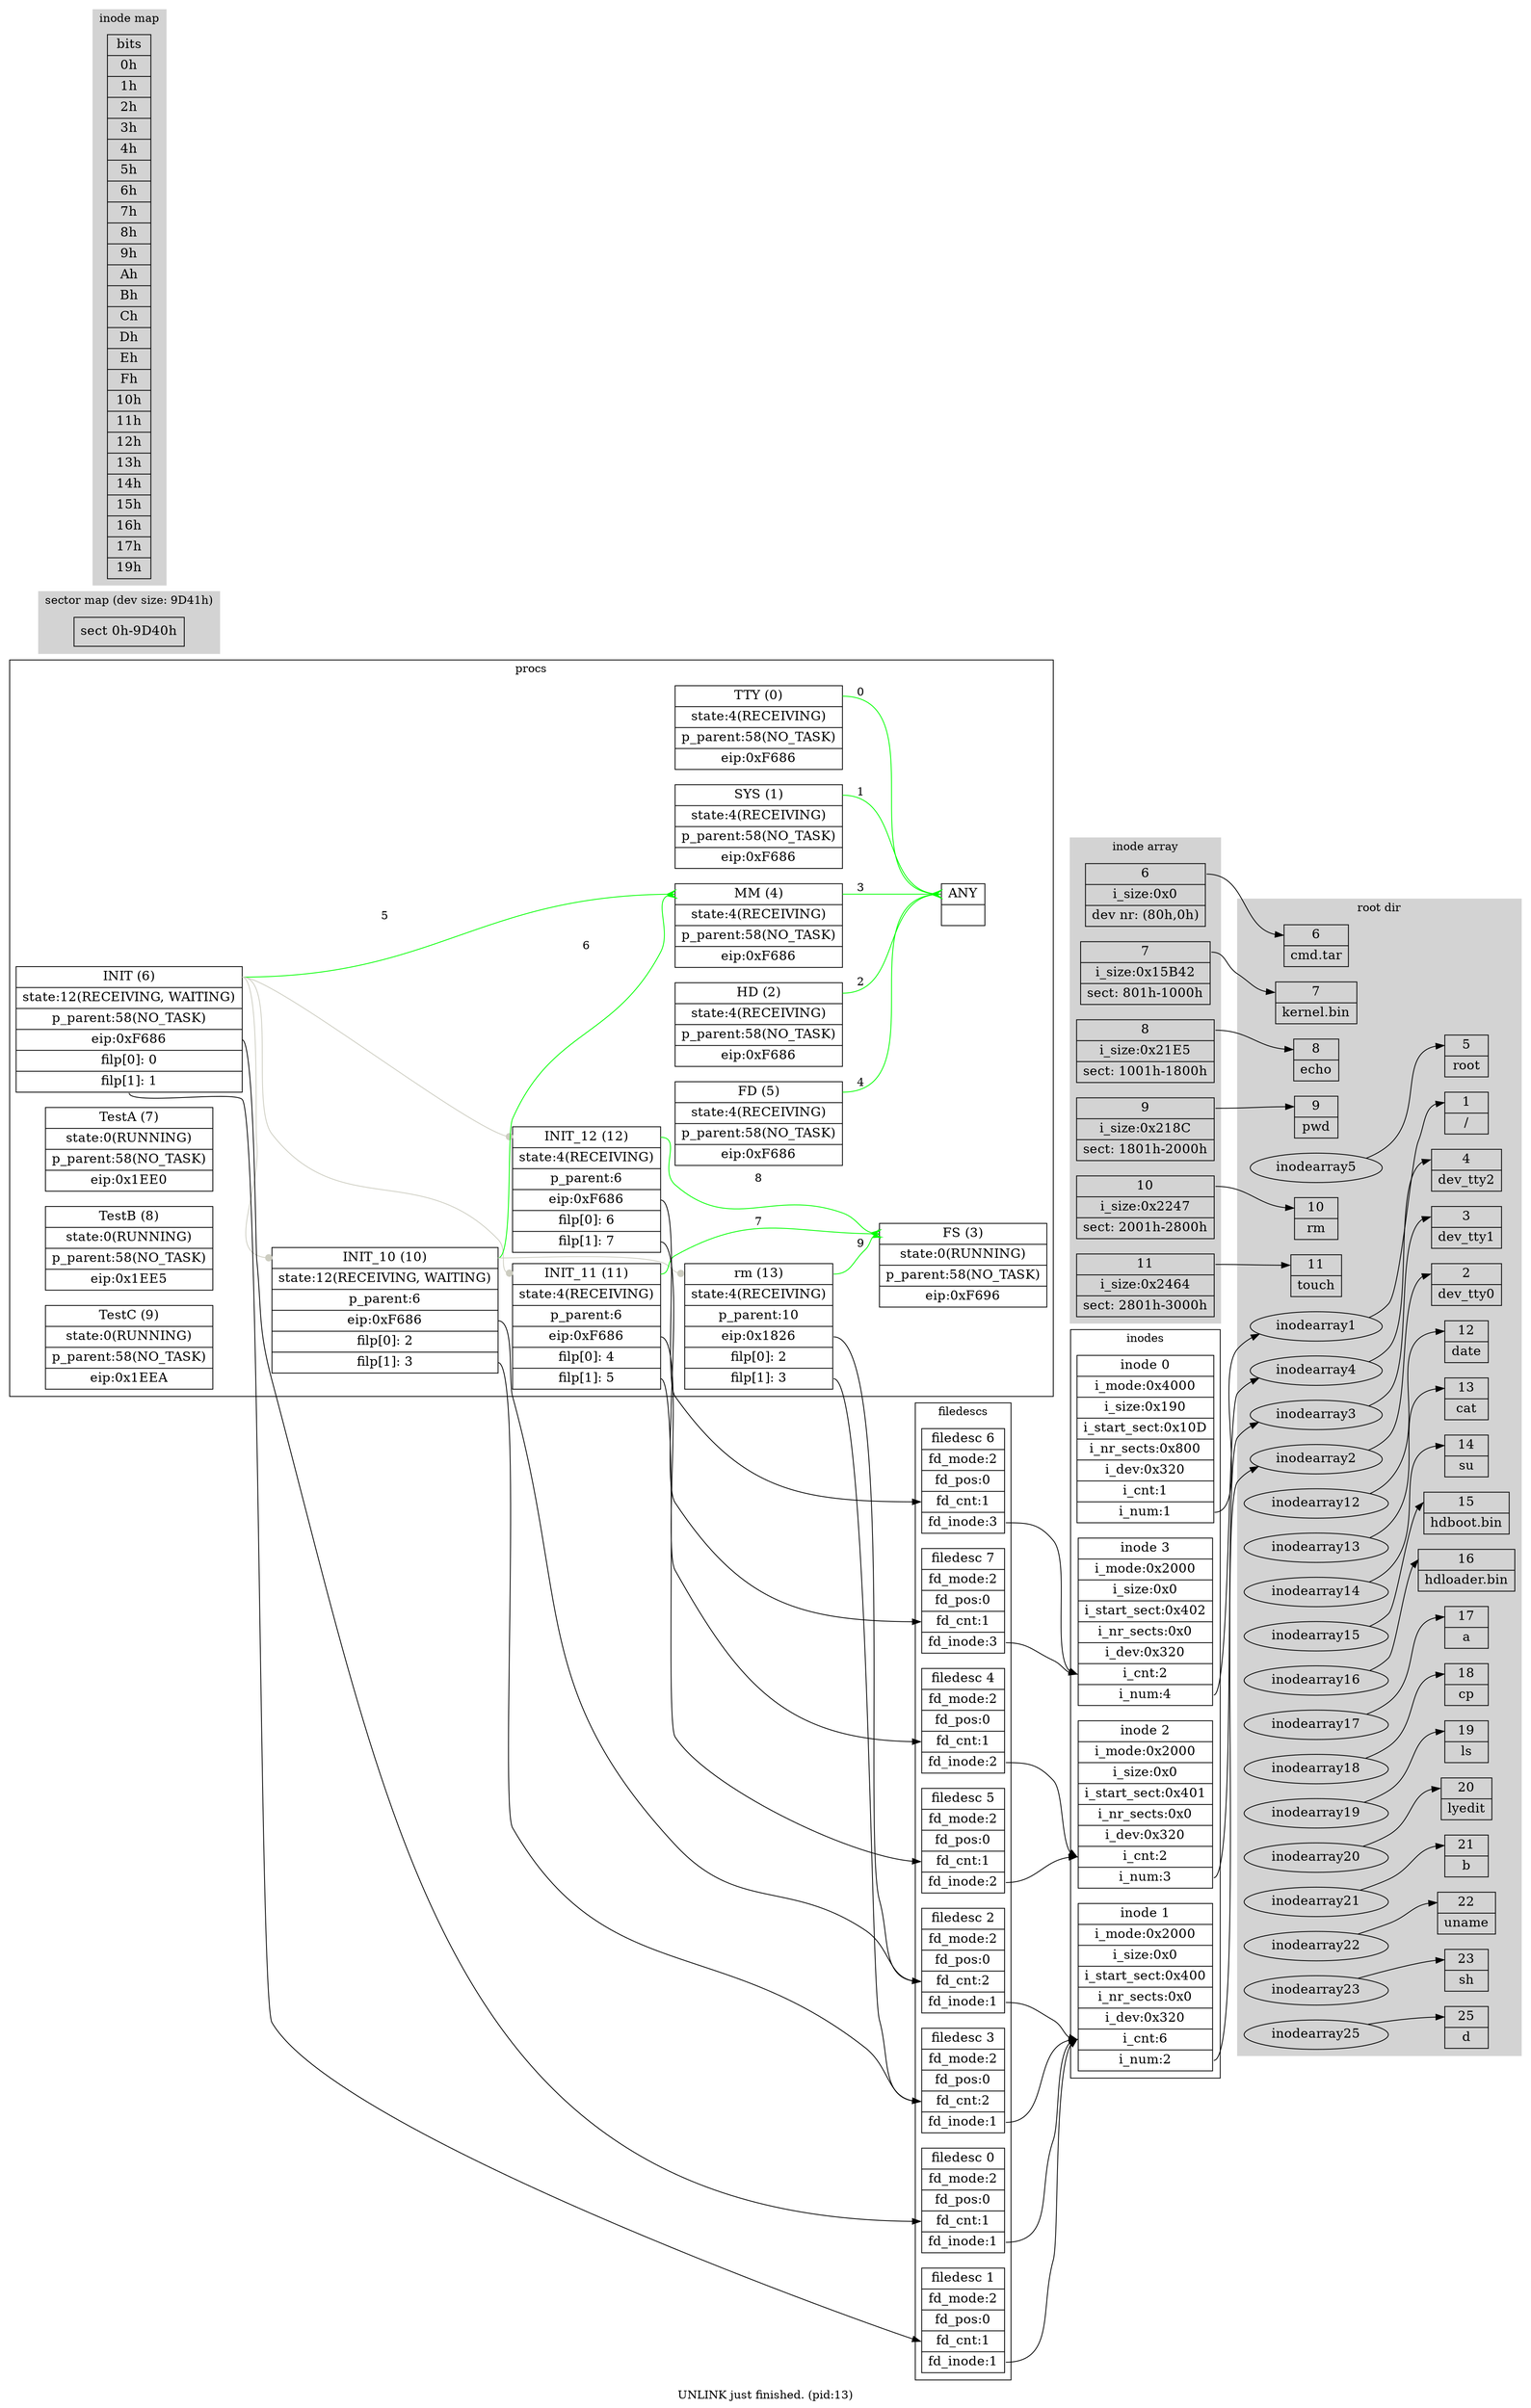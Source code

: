 digraph filedesc00 {
graph [
rankdir = "LR"
];
node [
fontsize = "16"
shape = "ellipse"
];
edge [
];

subgraph cluster_0 {
"proc0" [
label = "<f0>TTY (0) |<f1> state:4(RECEIVING)|<f2> p_parent:58(NO_TASK)|<f3> eip:0xF686 "
shape = "record"
];
"proc1" [
label = "<f0>SYS (1) |<f1> state:4(RECEIVING)|<f2> p_parent:58(NO_TASK)|<f3> eip:0xF686 "
shape = "record"
];
"proc2" [
label = "<f0>HD (2) |<f1> state:4(RECEIVING)|<f2> p_parent:58(NO_TASK)|<f3> eip:0xF686 "
shape = "record"
];
"proc3" [
label = "<f0>FS (3) |<f1> state:0(RUNNING)|<f2> p_parent:58(NO_TASK)|<f3> eip:0xF696 "
shape = "record"
];
"proc4" [
label = "<f0>MM (4) |<f1> state:4(RECEIVING)|<f2> p_parent:58(NO_TASK)|<f3> eip:0xF686 "
shape = "record"
];
"proc5" [
label = "<f0>FD (5) |<f1> state:4(RECEIVING)|<f2> p_parent:58(NO_TASK)|<f3> eip:0xF686 "
shape = "record"
];
"proc6" [
label = "<f0>INIT (6) |<f1> state:12(RECEIVING, WAITING)|<f2> p_parent:58(NO_TASK)|<f3> eip:0xF686 |<f3> filp[0]: 0 |<f4> filp[1]: 1 "
shape = "record"
];
"proc7" [
label = "<f0>TestA (7) |<f1> state:0(RUNNING)|<f2> p_parent:58(NO_TASK)|<f3> eip:0x1EE0 "
shape = "record"
];
"proc8" [
label = "<f0>TestB (8) |<f1> state:0(RUNNING)|<f2> p_parent:58(NO_TASK)|<f3> eip:0x1EE5 "
shape = "record"
];
"proc9" [
label = "<f0>TestC (9) |<f1> state:0(RUNNING)|<f2> p_parent:58(NO_TASK)|<f3> eip:0x1EEA "
shape = "record"
];
"proc10" [
label = "<f0>INIT_10 (10) |<f1> state:12(RECEIVING, WAITING)|<f2> p_parent:6|<f3> eip:0xF686 |<f3> filp[0]: 2 |<f4> filp[1]: 3 "
shape = "record"
];
"proc11" [
label = "<f0>INIT_11 (11) |<f1> state:4(RECEIVING)|<f2> p_parent:6|<f3> eip:0xF686 |<f3> filp[0]: 4 |<f4> filp[1]: 5 "
shape = "record"
];
"proc12" [
label = "<f0>INIT_12 (12) |<f1> state:4(RECEIVING)|<f2> p_parent:6|<f3> eip:0xF686 |<f3> filp[0]: 6 |<f4> filp[1]: 7 "
shape = "record"
];
"proc13" [
label = "<f0>rm (13) |<f1> state:4(RECEIVING)|<f2> p_parent:10|<f3> eip:0x1826 |<f3> filp[0]: 2 |<f4> filp[1]: 3 "
shape = "record"
];
"proc48" [
label = "<f0>ANY |<f1> "
shape = "record"
];
label = "procs";
}

subgraph cluster_1 {
"filedesc0" [
label = "<f0>filedesc 0|<f1> fd_mode:2|<f2> fd_pos:0|<f3> fd_cnt:1|<f4> fd_inode:1 "
shape = "record"
];
"filedesc1" [
label = "<f0>filedesc 1|<f1> fd_mode:2|<f2> fd_pos:0|<f3> fd_cnt:1|<f4> fd_inode:1 "
shape = "record"
];
"filedesc2" [
label = "<f0>filedesc 2|<f1> fd_mode:2|<f2> fd_pos:0|<f3> fd_cnt:2|<f4> fd_inode:1 "
shape = "record"
];
"filedesc3" [
label = "<f0>filedesc 3|<f1> fd_mode:2|<f2> fd_pos:0|<f3> fd_cnt:2|<f4> fd_inode:1 "
shape = "record"
];
"filedesc4" [
label = "<f0>filedesc 4|<f1> fd_mode:2|<f2> fd_pos:0|<f3> fd_cnt:1|<f4> fd_inode:2 "
shape = "record"
];
"filedesc5" [
label = "<f0>filedesc 5|<f1> fd_mode:2|<f2> fd_pos:0|<f3> fd_cnt:1|<f4> fd_inode:2 "
shape = "record"
];
"filedesc6" [
label = "<f0>filedesc 6|<f1> fd_mode:2|<f2> fd_pos:0|<f3> fd_cnt:1|<f4> fd_inode:3 "
shape = "record"
];
"filedesc7" [
label = "<f0>filedesc 7|<f1> fd_mode:2|<f2> fd_pos:0|<f3> fd_cnt:1|<f4> fd_inode:3 "
shape = "record"
];
label = "filedescs";
}

subgraph cluster_2 {
"inode0" [
label = "<f0>inode 0|<f1> i_mode:0x4000|<f2> i_size:0x190|<f3> i_start_sect:0x10D|<f4> i_nr_sects:0x800|<f5> i_dev:0x320|<f6> i_cnt:1|<f7> i_num:1 "
shape = "record"
];
"inode1" [
label = "<f0>inode 1|<f1> i_mode:0x2000|<f2> i_size:0x0|<f3> i_start_sect:0x400|<f4> i_nr_sects:0x0|<f5> i_dev:0x320|<f6> i_cnt:6|<f7> i_num:2 "
shape = "record"
];
"inode2" [
label = "<f0>inode 2|<f1> i_mode:0x2000|<f2> i_size:0x0|<f3> i_start_sect:0x401|<f4> i_nr_sects:0x0|<f5> i_dev:0x320|<f6> i_cnt:2|<f7> i_num:3 "
shape = "record"
];
"inode3" [
label = "<f0>inode 3|<f1> i_mode:0x2000|<f2> i_size:0x0|<f3> i_start_sect:0x402|<f4> i_nr_sects:0x0|<f5> i_dev:0x320|<f6> i_cnt:2|<f7> i_num:4 "
shape = "record"
];
label = "inodes";
}

subgraph cluster_3 {

style=filled;

color=lightgrey;
"sector 0h" [
label = "<f0>sect 0h-9D40h "
shape = "record"
];
label = "sector map (dev size: 9D41h)";
}

subgraph cluster_4 {

style=filled;

color=lightgrey;
"imap" [
label = "<f0>bits| 0h | 1h | 2h | 3h | 4h | 5h | 6h | 7h | 8h | 9h | Ah | Bh | Ch | Dh | Eh | Fh | 10h | 11h | 12h | 13h | 14h | 15h | 16h | 17h | 19h "
shape = "record"
];
label = "inode map";
}

subgraph cluster_5 {

style=filled;

color=lightgrey;
"inodearray6" [
label = "<f0> 6|<f2> i_size:0x0|<f3> dev nr: (80h,0h) "
shape = "record"
];
"inodearray7" [
label = "<f0> 7|<f2> i_size:0x15B42|<f3> sect: 801h-1000h "
shape = "record"
];
"inodearray8" [
label = "<f0> 8|<f2> i_size:0x21E5|<f3> sect: 1001h-1800h "
shape = "record"
];
"inodearray9" [
label = "<f0> 9|<f2> i_size:0x218C|<f3> sect: 1801h-2000h "
shape = "record"
];
"inodearray10" [
label = "<f0> 10|<f2> i_size:0x2247|<f3> sect: 2001h-2800h "
shape = "record"
];
"inodearray11" [
label = "<f0> 11|<f2> i_size:0x2464|<f3> sect: 2801h-3000h "
shape = "record"
];
label = "inode array";
}

subgraph cluster_6 {

style=filled;

color=lightgrey;
"rootdirent1" [
label = "<f0> 1|<f2> / "
shape = "record"
];
"inodearray1":f0 -> "rootdirent1":f0;
"rootdirent2" [
label = "<f0> 2|<f2> dev_tty0 "
shape = "record"
];
"inodearray2":f0 -> "rootdirent2":f0;
"rootdirent3" [
label = "<f0> 3|<f2> dev_tty1 "
shape = "record"
];
"inodearray3":f0 -> "rootdirent3":f0;
"rootdirent4" [
label = "<f0> 4|<f2> dev_tty2 "
shape = "record"
];
"inodearray4":f0 -> "rootdirent4":f0;
"rootdirent5" [
label = "<f0> 5|<f2> root "
shape = "record"
];
"inodearray5":f0 -> "rootdirent5":f0;
"rootdirent6" [
label = "<f0> 6|<f2> cmd.tar "
shape = "record"
];
"inodearray6":f0 -> "rootdirent6":f0;
"rootdirent7" [
label = "<f0> 7|<f2> kernel.bin "
shape = "record"
];
"inodearray7":f0 -> "rootdirent7":f0;
"rootdirent8" [
label = "<f0> 8|<f2> echo "
shape = "record"
];
"inodearray8":f0 -> "rootdirent8":f0;
"rootdirent9" [
label = "<f0> 9|<f2> pwd "
shape = "record"
];
"inodearray9":f0 -> "rootdirent9":f0;
"rootdirent10" [
label = "<f0> 10|<f2> rm "
shape = "record"
];
"inodearray10":f0 -> "rootdirent10":f0;
"rootdirent11" [
label = "<f0> 11|<f2> touch "
shape = "record"
];
"inodearray11":f0 -> "rootdirent11":f0;
"rootdirent12" [
label = "<f0> 12|<f2> date "
shape = "record"
];
"inodearray12":f0 -> "rootdirent12":f0;
"rootdirent13" [
label = "<f0> 13|<f2> cat "
shape = "record"
];
"inodearray13":f0 -> "rootdirent13":f0;
"rootdirent14" [
label = "<f0> 14|<f2> su "
shape = "record"
];
"inodearray14":f0 -> "rootdirent14":f0;
"rootdirent15" [
label = "<f0> 15|<f2> hdboot.bin "
shape = "record"
];
"inodearray15":f0 -> "rootdirent15":f0;
"rootdirent16" [
label = "<f0> 16|<f2> hdloader.bin "
shape = "record"
];
"inodearray16":f0 -> "rootdirent16":f0;
"rootdirent17" [
label = "<f0> 17|<f2> a "
shape = "record"
];
"inodearray17":f0 -> "rootdirent17":f0;
"rootdirent18" [
label = "<f0> 18|<f2> cp "
shape = "record"
];
"inodearray18":f0 -> "rootdirent18":f0;
"rootdirent19" [
label = "<f0> 19|<f2> ls "
shape = "record"
];
"inodearray19":f0 -> "rootdirent19":f0;
"rootdirent20" [
label = "<f0> 20|<f2> lyedit "
shape = "record"
];
"inodearray20":f0 -> "rootdirent20":f0;
"rootdirent21" [
label = "<f0> 21|<f2> b "
shape = "record"
];
"inodearray21":f0 -> "rootdirent21":f0;
"rootdirent22" [
label = "<f0> 22|<f2> uname "
shape = "record"
];
"inodearray22":f0 -> "rootdirent22":f0;
"rootdirent23" [
label = "<f0> 23|<f2> sh "
shape = "record"
];
"inodearray23":f0 -> "rootdirent23":f0;
"rootdirent25" [
label = "<f0> 25|<f2> d "
shape = "record"
];
"inodearray25":f0 -> "rootdirent25":f0;
label = "root dir";
}
"proc0":f0 -> "proc48":f0 [arrowhead="crow", color="green", label="0"];
"proc1":f0 -> "proc48":f0 [arrowhead="crow", color="green", label="1"];
"proc2":f0 -> "proc48":f0 [arrowhead="crow", color="green", label="2"];
"proc4":f0 -> "proc48":f0 [arrowhead="crow", color="green", label="3"];
"proc5":f0 -> "proc48":f0 [arrowhead="crow", color="green", label="4"];
"proc6":f0 -> "proc4":f0 [arrowhead="crow", color="green", label="5"];
"proc10":f0 -> "proc4":f0 [arrowhead="crow", color="green", label="6"];
"proc11":f0 -> "proc3":f0 [arrowhead="crow", color="green", label="7"];
"proc12":f0 -> "proc3":f0 [arrowhead="crow", color="green", label="8"];
"proc13":f0 -> "proc3":f0 [arrowhead="crow", color="green", label="9"];
"proc6":f0 -> "proc10":f0 [arrowhead="dot", color="ivory3"];
"proc6":f0 -> "proc11":f0 [arrowhead="dot", color="ivory3"];
"proc6":f0 -> "proc12":f0 [arrowhead="dot", color="ivory3"];
"proc10":f0 -> "proc13":f0 [arrowhead="dot", color="ivory3"];
"proc6":f3 -> "filedesc0":f3;
"proc6":f4 -> "filedesc1":f3;
"proc10":f3 -> "filedesc2":f3;
"proc10":f4 -> "filedesc3":f3;
"proc11":f3 -> "filedesc4":f3;
"proc11":f4 -> "filedesc5":f3;
"proc12":f3 -> "filedesc6":f3;
"proc12":f4 -> "filedesc7":f3;
"proc13":f3 -> "filedesc2":f3;
"proc13":f4 -> "filedesc3":f3;
"filedesc0":f4 -> "inode1":f6;
"filedesc1":f4 -> "inode1":f6;
"filedesc2":f4 -> "inode1":f6;
"filedesc3":f4 -> "inode1":f6;
"filedesc4":f4 -> "inode2":f6;
"filedesc5":f4 -> "inode2":f6;
"filedesc6":f4 -> "inode3":f6;
"filedesc7":f4 -> "inode3":f6;
"inode0":f7 -> "inodearray1":f0;
"inode1":f7 -> "inodearray2":f0;
"inode2":f7 -> "inodearray3":f0;
"inode3":f7 -> "inodearray4":f0;
label = "UNLINK just finished. (pid:13)";
}
